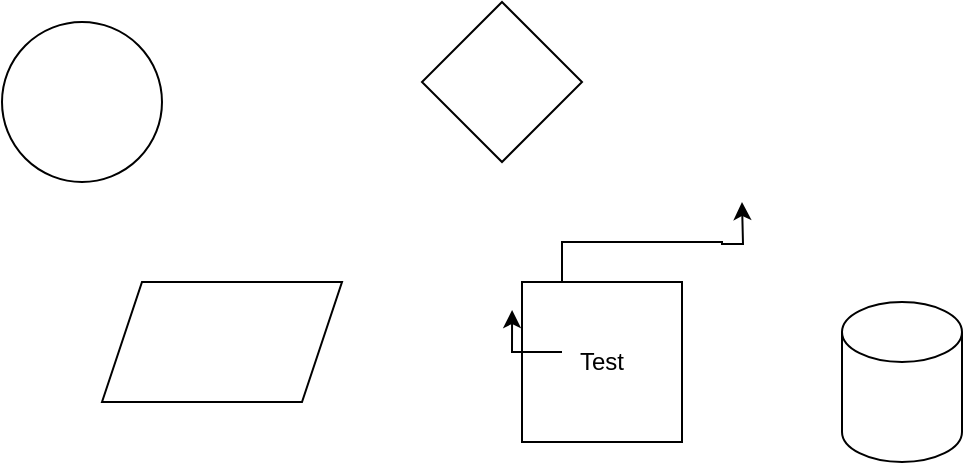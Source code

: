 <mxfile version="14.2.9" type="github">
  <diagram id="mncRoBl9Gzzhz55OYVa4" name="Page-1">
    <mxGraphModel dx="766" dy="681" grid="1" gridSize="10" guides="1" tooltips="1" connect="1" arrows="1" fold="1" page="1" pageScale="1" pageWidth="850" pageHeight="1100" math="0" shadow="0">
      <root>
        <mxCell id="0" />
        <mxCell id="1" parent="0" />
        <mxCell id="uz0LJ_AtP9jg4HAmJLI9-7" style="edgeStyle=orthogonalEdgeStyle;rounded=0;orthogonalLoop=1;jettySize=auto;html=1;exitX=0.25;exitY=0;exitDx=0;exitDy=0;" edge="1" parent="1" source="uz0LJ_AtP9jg4HAmJLI9-1">
          <mxGeometry relative="1" as="geometry">
            <mxPoint x="460" y="270" as="targetPoint" />
          </mxGeometry>
        </mxCell>
        <mxCell id="uz0LJ_AtP9jg4HAmJLI9-1" value="" style="whiteSpace=wrap;html=1;aspect=fixed;" vertex="1" parent="1">
          <mxGeometry x="350" y="310" width="80" height="80" as="geometry" />
        </mxCell>
        <mxCell id="uz0LJ_AtP9jg4HAmJLI9-2" value="" style="ellipse;whiteSpace=wrap;html=1;aspect=fixed;" vertex="1" parent="1">
          <mxGeometry x="90" y="180" width="80" height="80" as="geometry" />
        </mxCell>
        <mxCell id="uz0LJ_AtP9jg4HAmJLI9-3" value="" style="shape=parallelogram;perimeter=parallelogramPerimeter;whiteSpace=wrap;html=1;fixedSize=1;" vertex="1" parent="1">
          <mxGeometry x="140" y="310" width="120" height="60" as="geometry" />
        </mxCell>
        <mxCell id="uz0LJ_AtP9jg4HAmJLI9-4" value="" style="rhombus;whiteSpace=wrap;html=1;" vertex="1" parent="1">
          <mxGeometry x="300" y="170" width="80" height="80" as="geometry" />
        </mxCell>
        <mxCell id="uz0LJ_AtP9jg4HAmJLI9-6" style="edgeStyle=orthogonalEdgeStyle;rounded=0;orthogonalLoop=1;jettySize=auto;html=1;exitX=0;exitY=0.25;exitDx=0;exitDy=0;entryX=-0.062;entryY=0.175;entryDx=0;entryDy=0;entryPerimeter=0;" edge="1" parent="1" source="uz0LJ_AtP9jg4HAmJLI9-5" target="uz0LJ_AtP9jg4HAmJLI9-1">
          <mxGeometry relative="1" as="geometry" />
        </mxCell>
        <mxCell id="uz0LJ_AtP9jg4HAmJLI9-5" value="Test" style="text;html=1;strokeColor=none;fillColor=none;align=center;verticalAlign=middle;whiteSpace=wrap;rounded=0;" vertex="1" parent="1">
          <mxGeometry x="370" y="340" width="40" height="20" as="geometry" />
        </mxCell>
        <mxCell id="uz0LJ_AtP9jg4HAmJLI9-8" value="" style="shape=cylinder3;whiteSpace=wrap;html=1;boundedLbl=1;backgroundOutline=1;size=15;" vertex="1" parent="1">
          <mxGeometry x="510" y="320" width="60" height="80" as="geometry" />
        </mxCell>
      </root>
    </mxGraphModel>
  </diagram>
</mxfile>
